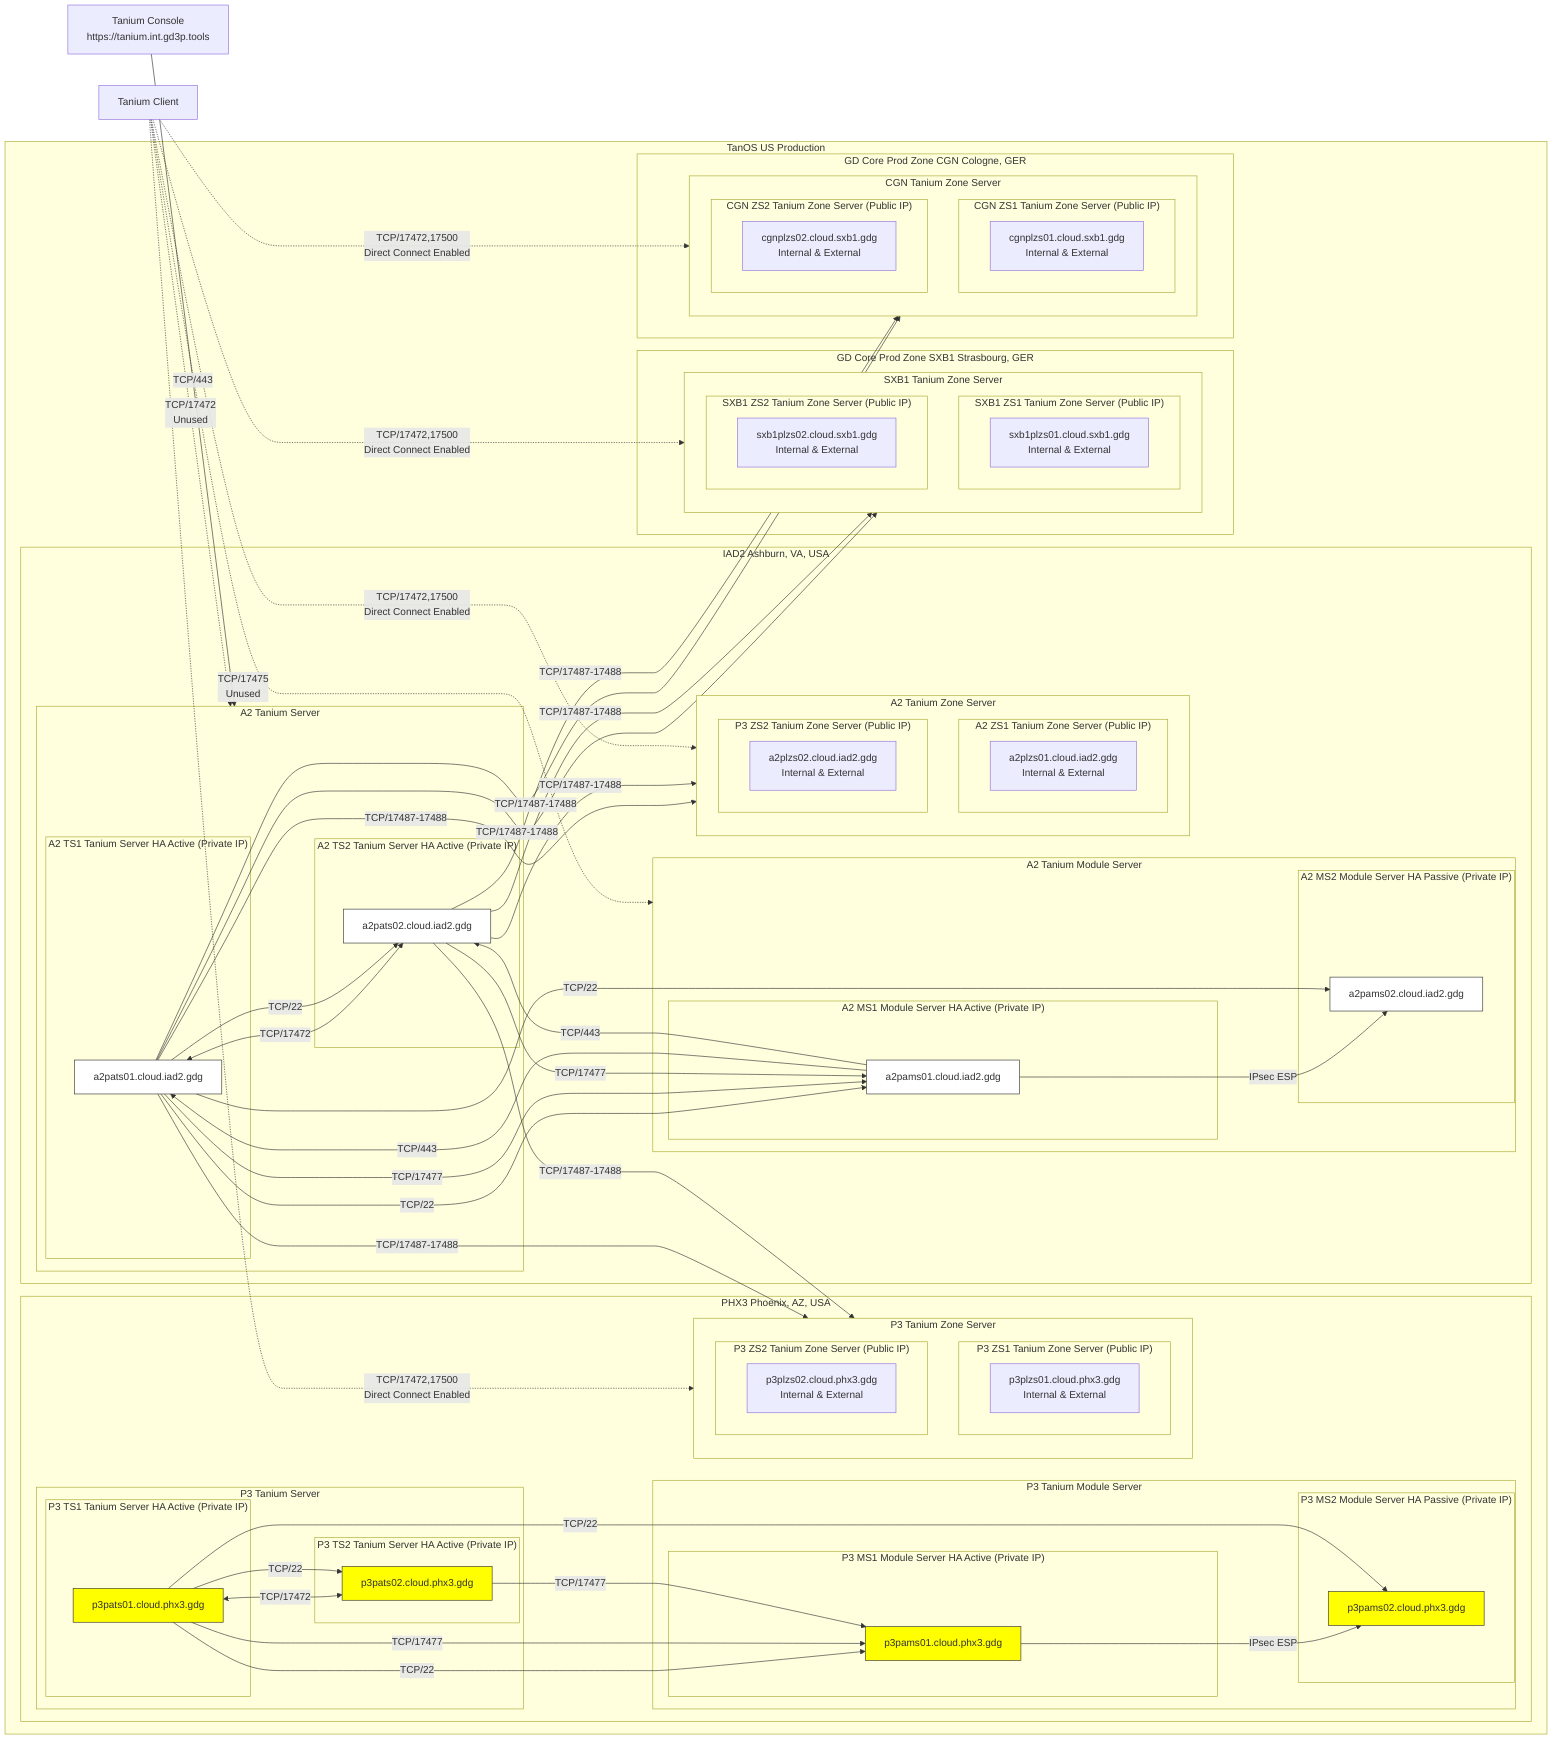 flowchart LR
    %% Define nodes and subgraphs
    subgraph TanOS_US_Prod["TanOS US Production"]
        subgraph P3["PHX3 Phoenix, AZ, USA"]
            subgraph TS_P3["P3 Tanium Server"]
                %% Failover Cluster
                subgraph P3_HV1["P3 TS1 Tanium Server HA Active (Private IP)"]
                    TS_P3_1["p3pats01.cloud.phx3.gdg"]
                    class TS_P3_1 yellow
                end
                subgraph P3_HV3["P3 TS2 Tanium Server HA Active (Private IP)"]
                    TS_P3_2["p3pats02.cloud.phx3.gdg"]
                    class TS_P3_2 yellow
                end
                TS_P3_1 <-->|"TCP/17472"| TS_P3_2
            end
            subgraph MS_P3["P3 Tanium Module Server"]
                subgraph P3_HV2["P3 MS1 Module Server HA Active (Private IP)"]
                    MS_P3_1["p3pams01.cloud.phx3.gdg"]
                    class MS_P3_1 yellow
                end
                subgraph P3_HV4["P3 MS2 Module Server HA Passive (Private IP)"]
                    MS_P3_2["p3pams02.cloud.phx3.gdg"]
                    class MS_P3_2 yellow
                end
                MS_P3_1 -->|"IPsec ESP"| MS_P3_2
            end
            subgraph ZS_P3["P3 Tanium Zone Server"]
                %% Connects to Active Cluster
                subgraph P3_HV5["P3 ZS1 Tanium Zone Server (Public IP)"]
                    ZS_P3_1["p3plzs01.cloud.phx3.gdg<br/>Internal & External"]
                end
                subgraph P3_HV6["P3 ZS2 Tanium Zone Server (Public IP)"]
                    ZS_P3_2["p3plzs02.cloud.phx3.gdg<br/>Internal & External"]
                end
            end
        end
        subgraph A2["IAD2 Ashburn, VA, USA"]
            subgraph TS_A2["A2 Tanium Server"]
                %% Active Cluster
                subgraph A2_HV1["A2 TS1 Tanium Server HA Active (Private IP)"]
                    TS_A2_1["a2pats01.cloud.iad2.gdg"]
                    class TS_A2_1 white
                end
                subgraph A2_HV3["A2 TS2 Tanium Server HA Active (Private IP)"]
                    TS_A2_2["a2pats02.cloud.iad2.gdg"]
                    class TS_A2_2 white
                end
                TS_A2_1 <-->|"TCP/17472"| TS_A2_2
            end
            subgraph MS_A2["A2 Tanium Module Server"]
                subgraph A2_HV2["A2 MS1 Module Server HA Active (Private IP)"]
                    MS_A2_1["a2pams01.cloud.iad2.gdg"]
                    class MS_A2_1 white
                end
                subgraph A2_HV4["A2 MS2 Module Server HA Passive (Private IP)"]
                    MS_A2_2["a2pams02.cloud.iad2.gdg"]
                    class MS_A2_2 white
                end
                MS_A2_1 -->|"IPsec ESP"| MS_A2_2
            end
            subgraph ZS_A2["A2 Tanium Zone Server"]
                %% Connects to Active Cluster
                subgraph A2_HV5["A2 ZS1 Tanium Zone Server (Public IP)"]
                    ZS_A2_1["a2plzs01.cloud.iad2.gdg<br/>Internal & External"]
                end
                subgraph A2_HV6["P3 ZS2 Tanium Zone Server (Public IP)"]
                    ZS_A2_2["a2plzs02.cloud.iad2.gdg<br/>Internal & External"]
                end
            end
        end
        subgraph SXB1["GD Core Prod Zone SXB1 Strasbourg, GER"]
            subgraph ZS_SXB1["SXB1 Tanium Zone Server"]
                %% Connects to Active Cluster
                subgraph SXB1_HV1["SXB1 ZS1 Tanium Zone Server (Public IP)"]
                    ZS_SXB1_1["sxb1plzs01.cloud.sxb1.gdg<br/>Internal & External"]
                end
                subgraph SXB1_HV2["SXB1 ZS2 Tanium Zone Server (Public IP)"]
                    ZS_SXB1_2["sxb1plzs02.cloud.sxb1.gdg<br/>Internal & External"]
                end
            end
        end
        subgraph CGN["GD Core Prod Zone CGN Cologne, GER"]
            subgraph ZS_CGN["CGN Tanium Zone Server"]
                %% Connects to Active Cluster
                subgraph CGN_HV1["CGN ZS1 Tanium Zone Server (Public IP)"]
                    ZS_CGN_1["cgnplzs01.cloud.sxb1.gdg<br/>Internal & External"]
                end
                subgraph CGN_HV2["CGN ZS2 Tanium Zone Server (Public IP)"]
                    ZS_CGN_2["cgnplzs02.cloud.sxb1.gdg<br/>Internal & External"]
                end
            end
        end
    end

    %% Define nodes not part of a subgraph
    %%Title("TanOS Tanium Production"):::StyleGoDaddyProd
    %%TaniumClientInt["Tanium Client"]
    TaniumClientExt["Tanium Client"]
    TaniumConsole["Tanium Console<br/>https://tanium.int.gd3p.tools"]
    %%RDPBastion["RDP Bastion Host<br/>cgnpwbastion01.gde.systems"]
    %%RDPClient["RDP Client"]

    %% Define relationships
    TS_A2_1 -->|"TCP/22"| TS_A2_2 & MS_A2_1 & MS_A2_2
    TS_P3_1 -->|"TCP/22"| TS_P3_2 & MS_P3_1 & MS_P3_2
    TS_A2_1 & TS_A2_2 -->|"TCP/17487-17488"| ZS_A2  & ZS_P3 & ZS_SXB1 & ZS_CGN
    TS_A2_1 & TS_A2_2 -->|"TCP/17477"| MS_A2_1
    TS_P3_1 & TS_P3_2 -->|"TCP/17477"| MS_P3_1
    MS_A2_1 -->|"TCP/443"| TS_A2_1 & TS_A2_2

    TaniumClientExt .->|"TCP/17472<br/>Unused"| TS_A2
    TaniumClientExt .->|"TCP/17475<br/>Unused"| MS_A2
    TaniumClientExt .->|"TCP/17472,17500<br/>Direct Connect Enabled"| ZS_A2 & ZS_P3 & ZS_SXB1 & ZS_CGN
    TaniumConsole -->|"TCP/443"| TS_A2
    %%RDPClient -->|"TCP/UDP/3389"| RDPBastion -->|"TCP/UDP/3389"| ZS_CGN

    %% Add hyperlinks
    click TaniumConsole "https://tanium.int.gd3p.tools" "Tanium Console (VPN Required)"

    %% Define styles
    classDef StyleGoDaddyProd fill:#E22726,color:#000000,stroke:#FFFFFF,stroke-width:1px;
    classDef StyleGoDaddyProdEMEA fill:#FED317,color:#2F1C4C,stroke:#FADCD9,stroke-width:1px;
    classDef StyleGoDaddyDev fill:#00782E,color:#D8EFEF,stroke:#FFEEA9,stroke-width:1px;
    classDef yellow fill:#ff0,stroke:#333,stroke-width:1px;
    classDef white fill:#fff,stroke:#333,stroke-width:1px;

    %% Assign styles
    %%class Title StyleGoDaddyProd;